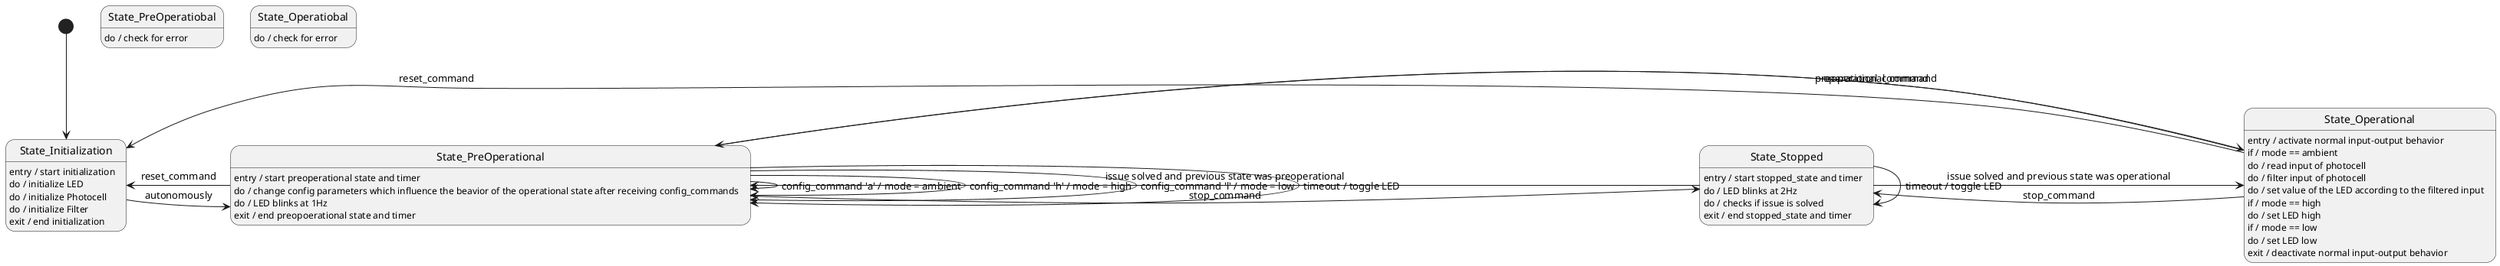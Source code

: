 @startuml CANopen state machine - Part3
[*]-->State_Initialization

State_Initialization: entry / start initialization
State_Initialization: do / initialize LED
State_Initialization: do / initialize Photocell
State_Initialization: do / initialize Filter
State_Initialization: exit / end initialization
State_Initialization->State_PreOperational : autonomously

State_PreOperational : entry / start preoperational state and timer
State_PreOperational : do / change config parameters which influence the beavior of the operational state after receiving config_commands
State_PreOperational : do / LED blinks at 1Hz
State_PreOperatiobal : do / check for error
State_PreOperational : exit / end preopoerational state and timer
State_PreOperational->State_Initialization: reset_command
State_PreOperational->State_PreOperational: config_command 'a' / mode = ambient
State_PreOperational->State_PreOperational: config_command 'h' / mode = high
State_PreOperational->State_PreOperational: config_command 'l' / mode = low
State_PreOperational->State_PreOperational: timeout / toggle LED
State_PreOperational->State_Operational: operational_command
State_PreOperational->State_Stopped: stop_command

State_Operational : entry / activate normal input-output behavior
State_Operatiobal : do / check for error
State_Operational : if / mode == ambient
State_Operational : do / read input of photocell
State_Operational : do / filter input of photocell
State_Operational : do / set value of the LED according to the filtered input
State_Operational : if / mode == high
State_Operational : do / set LED high
State_Operational : if / mode == low
State_Operational : do / set LED low
State_Operational : exit / deactivate normal input-output behavior
State_Operational->State_PreOperational: preoperational_command
State_Operational->State_Initialization: reset_command
State_Operational->State_Stopped: stop_command

State_Stopped : entry / start stopped_state and timer
State_Stopped : do / LED blinks at 2Hz
State_Stopped : do / checks if issue is solved
State_Stopped : exit / end stopped_state and timer
State_Stopped->State_Stopped: timeout / toggle LED
State_Stopped->State_Operational: issue solved and previous state was operational
State_Stopped->State_PreOperational: issue solved and previous state was preoperational
@enduml